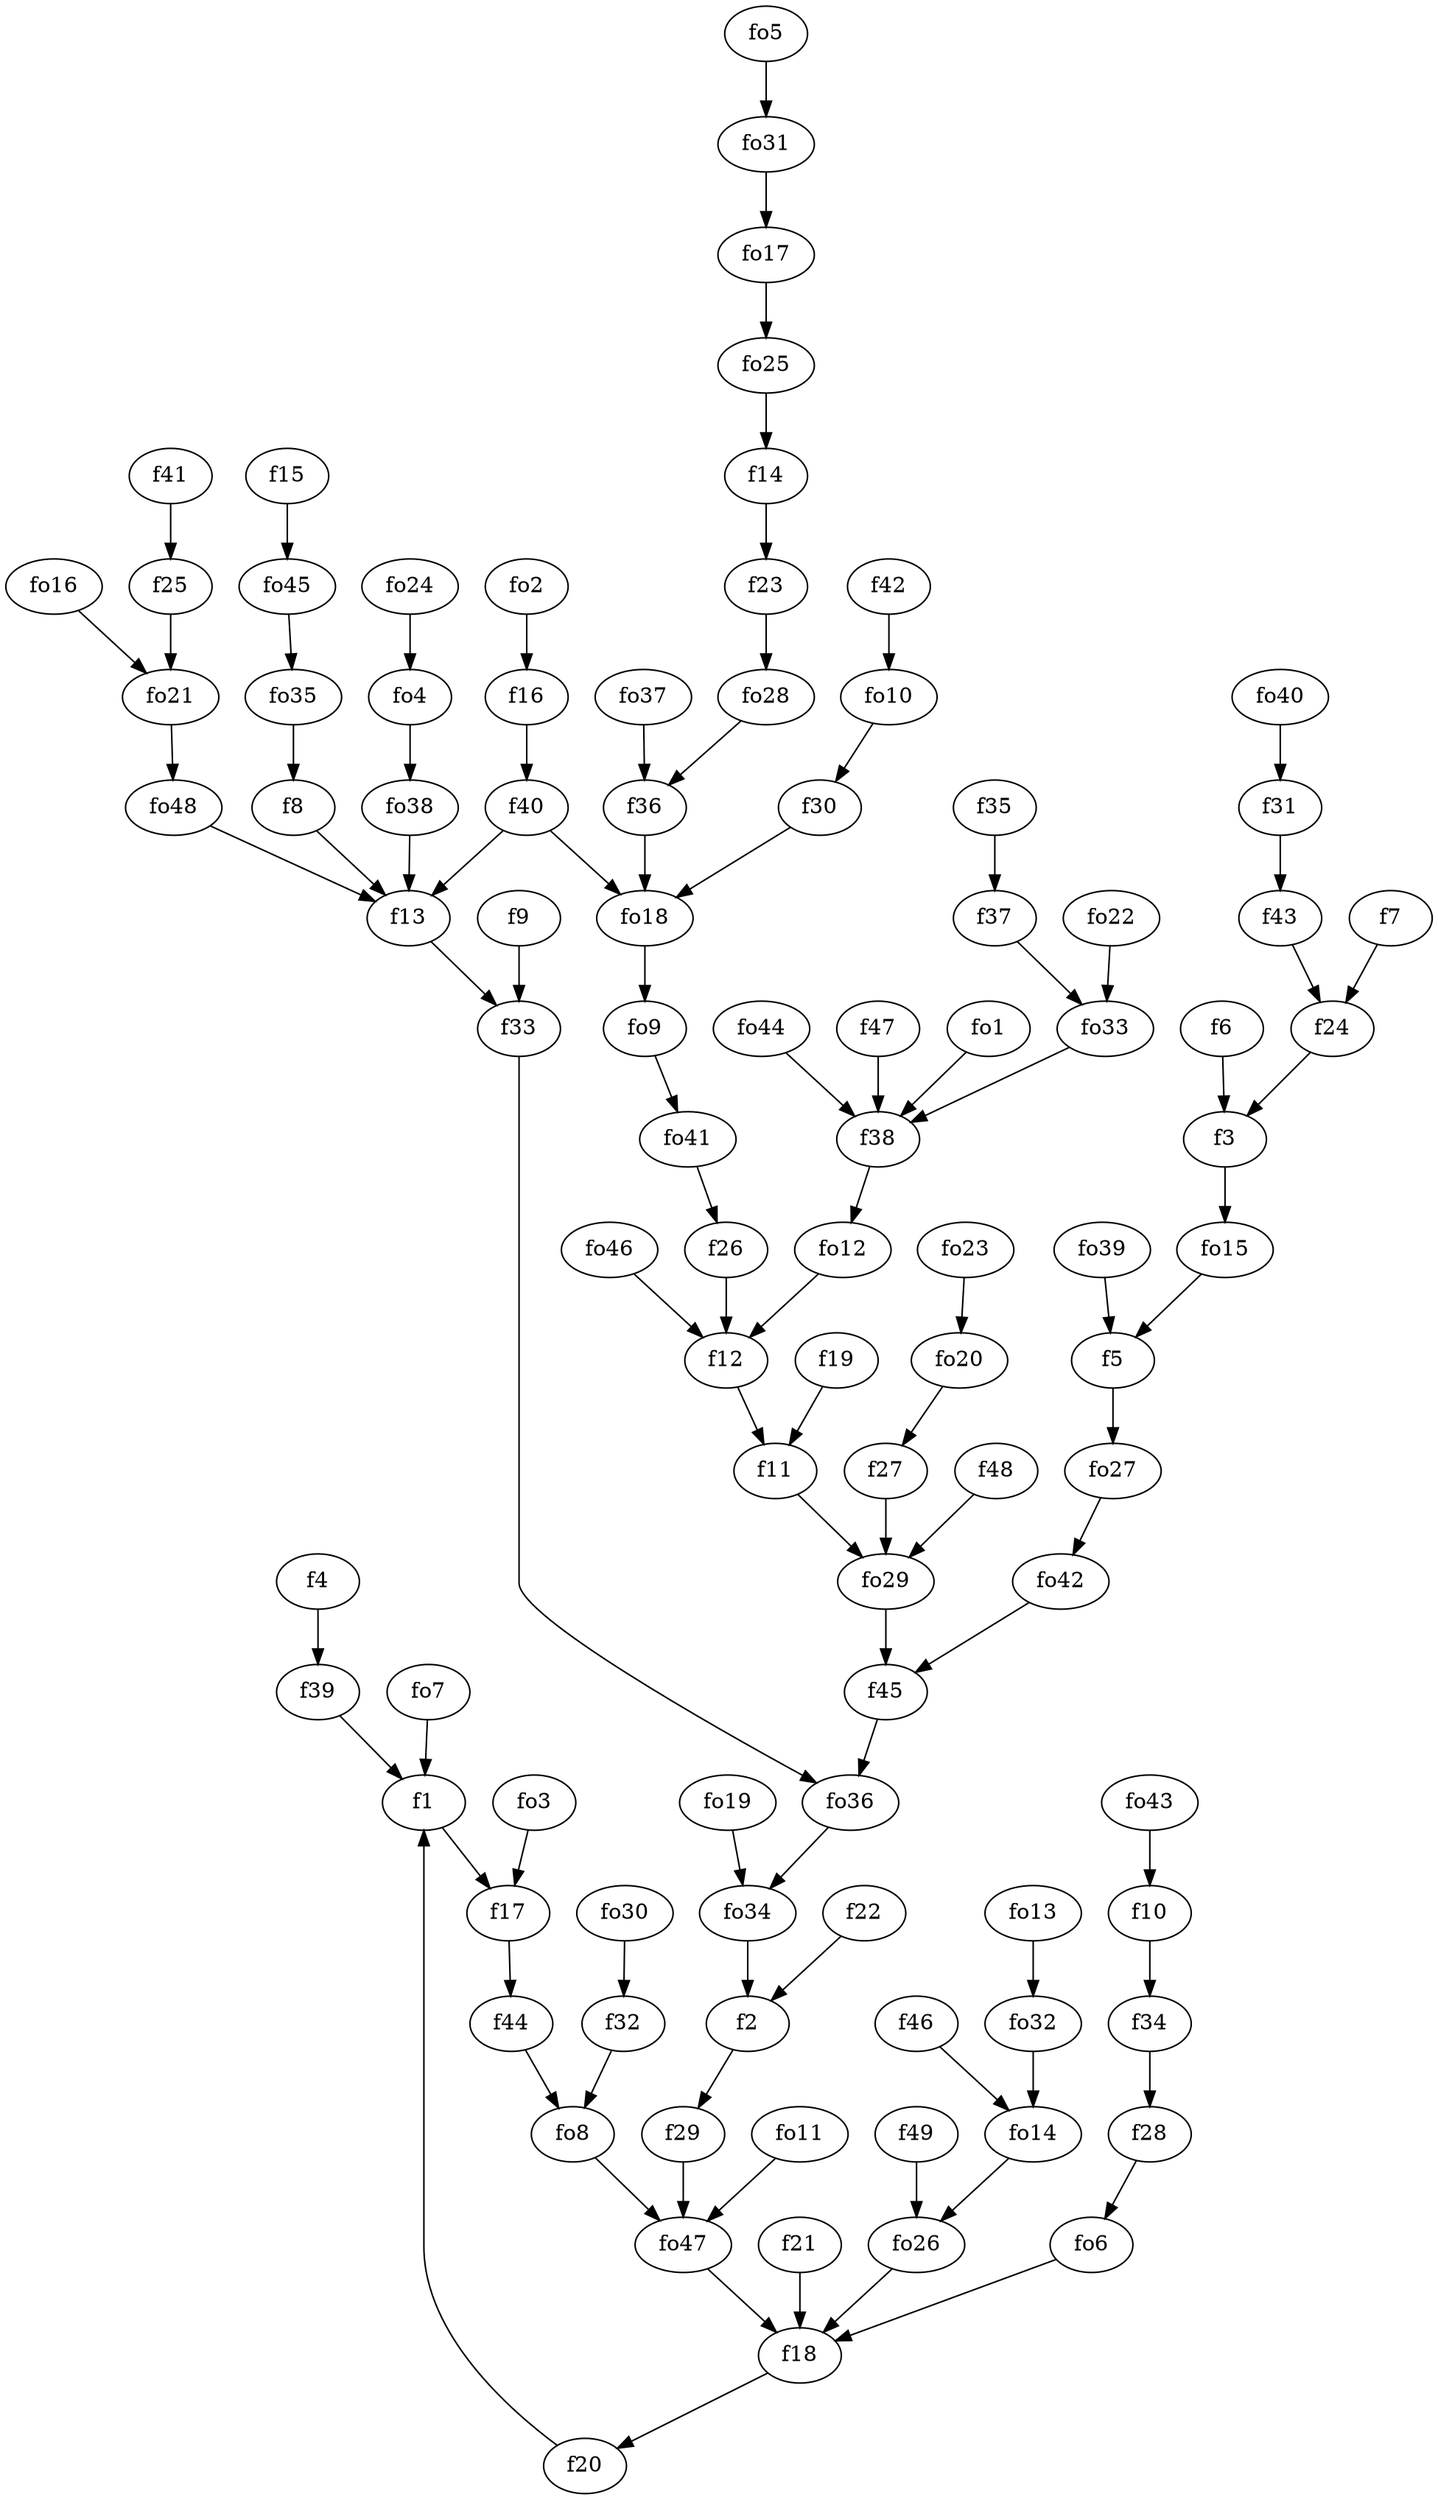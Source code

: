 strict digraph  {
f1;
f2;
f3;
f4;
f5;
f6;
f7;
f8;
f9;
f10;
f11;
f12;
f13;
f14;
f15;
f16;
f17;
f18;
f19;
f20;
f21;
f22;
f23;
f24;
f25;
f26;
f27;
f28;
f29;
f30;
f31;
f32;
f33;
f34;
f35;
f36;
f37;
f38;
f39;
f40;
f41;
f42;
f43;
f44;
f45;
f46;
f47;
f48;
f49;
fo1;
fo2;
fo3;
fo4;
fo5;
fo6;
fo7;
fo8;
fo9;
fo10;
fo11;
fo12;
fo13;
fo14;
fo15;
fo16;
fo17;
fo18;
fo19;
fo20;
fo21;
fo22;
fo23;
fo24;
fo25;
fo26;
fo27;
fo28;
fo29;
fo30;
fo31;
fo32;
fo33;
fo34;
fo35;
fo36;
fo37;
fo38;
fo39;
fo40;
fo41;
fo42;
fo43;
fo44;
fo45;
fo46;
fo47;
fo48;
f1 -> f17  [weight=2];
f2 -> f29  [weight=2];
f3 -> fo15  [weight=2];
f4 -> f39  [weight=2];
f5 -> fo27  [weight=2];
f6 -> f3  [weight=2];
f7 -> f24  [weight=2];
f8 -> f13  [weight=2];
f9 -> f33  [weight=2];
f10 -> f34  [weight=2];
f11 -> fo29  [weight=2];
f12 -> f11  [weight=2];
f13 -> f33  [weight=2];
f14 -> f23  [weight=2];
f15 -> fo45  [weight=2];
f16 -> f40  [weight=2];
f17 -> f44  [weight=2];
f18 -> f20  [weight=2];
f19 -> f11  [weight=2];
f20 -> f1  [weight=2];
f21 -> f18  [weight=2];
f22 -> f2  [weight=2];
f23 -> fo28  [weight=2];
f24 -> f3  [weight=2];
f25 -> fo21  [weight=2];
f26 -> f12  [weight=2];
f27 -> fo29  [weight=2];
f28 -> fo6  [weight=2];
f29 -> fo47  [weight=2];
f30 -> fo18  [weight=2];
f31 -> f43  [weight=2];
f32 -> fo8  [weight=2];
f33 -> fo36  [weight=2];
f34 -> f28  [weight=2];
f35 -> f37  [weight=2];
f36 -> fo18  [weight=2];
f37 -> fo33  [weight=2];
f38 -> fo12  [weight=2];
f39 -> f1  [weight=2];
f40 -> f13  [weight=2];
f40 -> fo18  [weight=2];
f41 -> f25  [weight=2];
f42 -> fo10  [weight=2];
f43 -> f24  [weight=2];
f44 -> fo8  [weight=2];
f45 -> fo36  [weight=2];
f46 -> fo14  [weight=2];
f47 -> f38  [weight=2];
f48 -> fo29  [weight=2];
f49 -> fo26  [weight=2];
fo1 -> f38  [weight=2];
fo2 -> f16  [weight=2];
fo3 -> f17  [weight=2];
fo4 -> fo38  [weight=2];
fo5 -> fo31  [weight=2];
fo6 -> f18  [weight=2];
fo7 -> f1  [weight=2];
fo8 -> fo47  [weight=2];
fo9 -> fo41  [weight=2];
fo10 -> f30  [weight=2];
fo11 -> fo47  [weight=2];
fo12 -> f12  [weight=2];
fo13 -> fo32  [weight=2];
fo14 -> fo26  [weight=2];
fo15 -> f5  [weight=2];
fo16 -> fo21  [weight=2];
fo17 -> fo25  [weight=2];
fo18 -> fo9  [weight=2];
fo19 -> fo34  [weight=2];
fo20 -> f27  [weight=2];
fo21 -> fo48  [weight=2];
fo22 -> fo33  [weight=2];
fo23 -> fo20  [weight=2];
fo24 -> fo4  [weight=2];
fo25 -> f14  [weight=2];
fo26 -> f18  [weight=2];
fo27 -> fo42  [weight=2];
fo28 -> f36  [weight=2];
fo29 -> f45  [weight=2];
fo30 -> f32  [weight=2];
fo31 -> fo17  [weight=2];
fo32 -> fo14  [weight=2];
fo33 -> f38  [weight=2];
fo34 -> f2  [weight=2];
fo35 -> f8  [weight=2];
fo36 -> fo34  [weight=2];
fo37 -> f36  [weight=2];
fo38 -> f13  [weight=2];
fo39 -> f5  [weight=2];
fo40 -> f31  [weight=2];
fo41 -> f26  [weight=2];
fo42 -> f45  [weight=2];
fo43 -> f10  [weight=2];
fo44 -> f38  [weight=2];
fo45 -> fo35  [weight=2];
fo46 -> f12  [weight=2];
fo47 -> f18  [weight=2];
fo48 -> f13  [weight=2];
}
